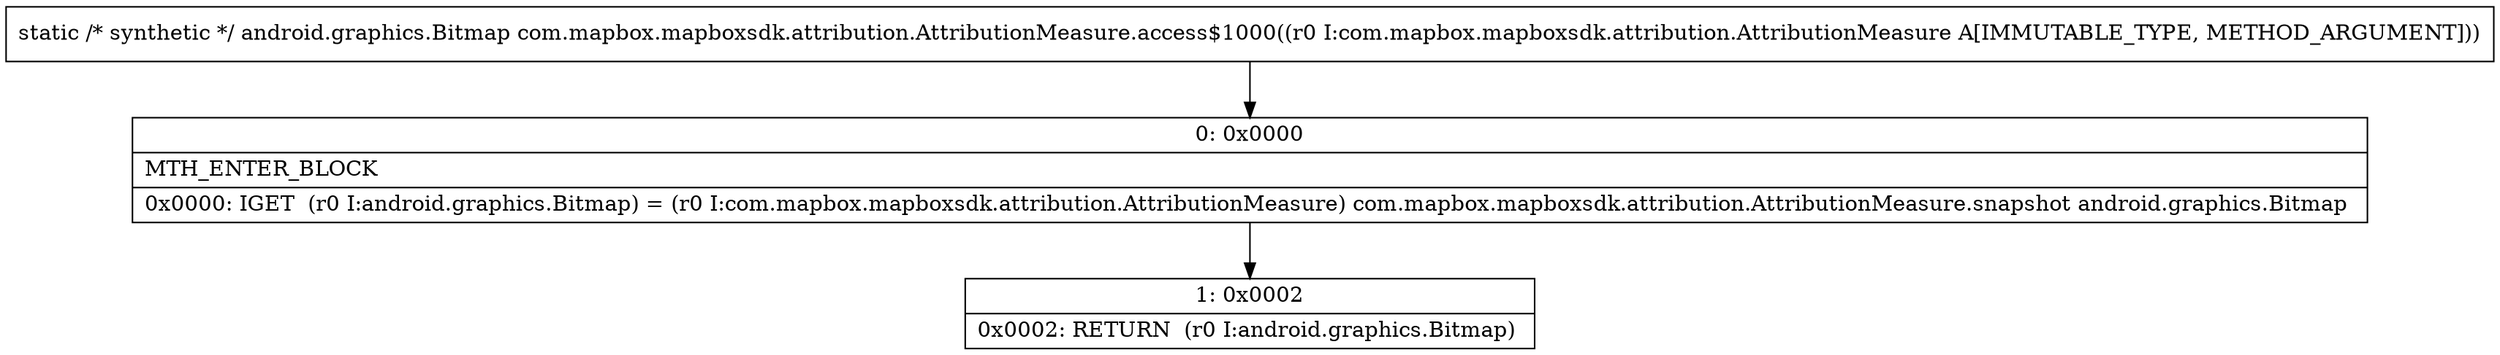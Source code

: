 digraph "CFG forcom.mapbox.mapboxsdk.attribution.AttributionMeasure.access$1000(Lcom\/mapbox\/mapboxsdk\/attribution\/AttributionMeasure;)Landroid\/graphics\/Bitmap;" {
Node_0 [shape=record,label="{0\:\ 0x0000|MTH_ENTER_BLOCK\l|0x0000: IGET  (r0 I:android.graphics.Bitmap) = (r0 I:com.mapbox.mapboxsdk.attribution.AttributionMeasure) com.mapbox.mapboxsdk.attribution.AttributionMeasure.snapshot android.graphics.Bitmap \l}"];
Node_1 [shape=record,label="{1\:\ 0x0002|0x0002: RETURN  (r0 I:android.graphics.Bitmap) \l}"];
MethodNode[shape=record,label="{static \/* synthetic *\/ android.graphics.Bitmap com.mapbox.mapboxsdk.attribution.AttributionMeasure.access$1000((r0 I:com.mapbox.mapboxsdk.attribution.AttributionMeasure A[IMMUTABLE_TYPE, METHOD_ARGUMENT])) }"];
MethodNode -> Node_0;
Node_0 -> Node_1;
}

